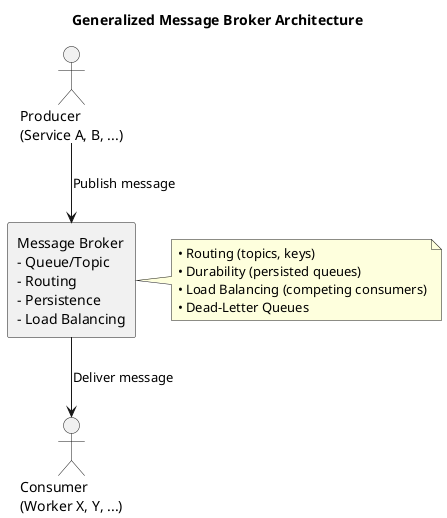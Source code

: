 @startuml
title Generalized Message Broker Architecture

actor "Producer\n(Service A, B, ...)" as Producer
rectangle "Message Broker\n- Queue/Topic\n- Routing\n- Persistence\n- Load Balancing" as Broker
actor "Consumer\n(Worker X, Y, ...)" as Consumer

Producer --> Broker : Publish message
Broker --> Consumer : Deliver message

note right of Broker
  • Routing (topics, keys)
  • Durability (persisted queues)
  • Load Balancing (competing consumers)
  • Dead-Letter Queues
end note

@enduml